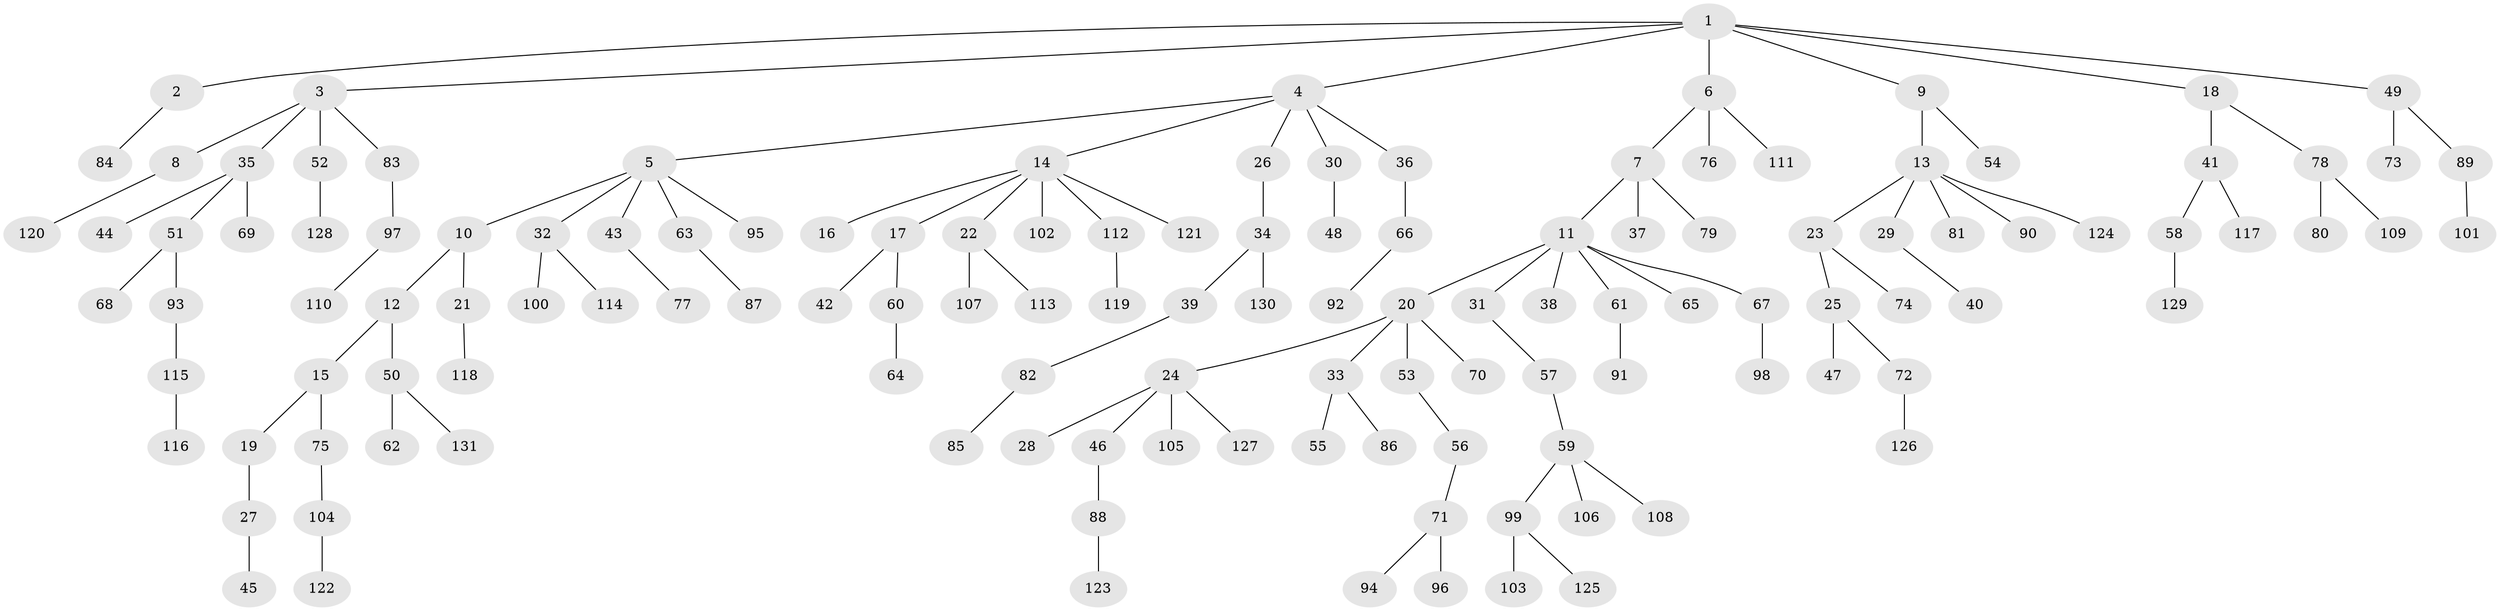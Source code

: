 // coarse degree distribution, {10: 0.02247191011235955, 1: 0.550561797752809, 6: 0.033707865168539325, 3: 0.1348314606741573, 4: 0.02247191011235955, 5: 0.011235955056179775, 2: 0.2247191011235955}
// Generated by graph-tools (version 1.1) at 2025/42/03/06/25 10:42:04]
// undirected, 131 vertices, 130 edges
graph export_dot {
graph [start="1"]
  node [color=gray90,style=filled];
  1;
  2;
  3;
  4;
  5;
  6;
  7;
  8;
  9;
  10;
  11;
  12;
  13;
  14;
  15;
  16;
  17;
  18;
  19;
  20;
  21;
  22;
  23;
  24;
  25;
  26;
  27;
  28;
  29;
  30;
  31;
  32;
  33;
  34;
  35;
  36;
  37;
  38;
  39;
  40;
  41;
  42;
  43;
  44;
  45;
  46;
  47;
  48;
  49;
  50;
  51;
  52;
  53;
  54;
  55;
  56;
  57;
  58;
  59;
  60;
  61;
  62;
  63;
  64;
  65;
  66;
  67;
  68;
  69;
  70;
  71;
  72;
  73;
  74;
  75;
  76;
  77;
  78;
  79;
  80;
  81;
  82;
  83;
  84;
  85;
  86;
  87;
  88;
  89;
  90;
  91;
  92;
  93;
  94;
  95;
  96;
  97;
  98;
  99;
  100;
  101;
  102;
  103;
  104;
  105;
  106;
  107;
  108;
  109;
  110;
  111;
  112;
  113;
  114;
  115;
  116;
  117;
  118;
  119;
  120;
  121;
  122;
  123;
  124;
  125;
  126;
  127;
  128;
  129;
  130;
  131;
  1 -- 2;
  1 -- 3;
  1 -- 4;
  1 -- 6;
  1 -- 9;
  1 -- 18;
  1 -- 49;
  2 -- 84;
  3 -- 8;
  3 -- 35;
  3 -- 52;
  3 -- 83;
  4 -- 5;
  4 -- 14;
  4 -- 26;
  4 -- 30;
  4 -- 36;
  5 -- 10;
  5 -- 32;
  5 -- 43;
  5 -- 63;
  5 -- 95;
  6 -- 7;
  6 -- 76;
  6 -- 111;
  7 -- 11;
  7 -- 37;
  7 -- 79;
  8 -- 120;
  9 -- 13;
  9 -- 54;
  10 -- 12;
  10 -- 21;
  11 -- 20;
  11 -- 31;
  11 -- 38;
  11 -- 61;
  11 -- 65;
  11 -- 67;
  12 -- 15;
  12 -- 50;
  13 -- 23;
  13 -- 29;
  13 -- 81;
  13 -- 90;
  13 -- 124;
  14 -- 16;
  14 -- 17;
  14 -- 22;
  14 -- 102;
  14 -- 112;
  14 -- 121;
  15 -- 19;
  15 -- 75;
  17 -- 42;
  17 -- 60;
  18 -- 41;
  18 -- 78;
  19 -- 27;
  20 -- 24;
  20 -- 33;
  20 -- 53;
  20 -- 70;
  21 -- 118;
  22 -- 107;
  22 -- 113;
  23 -- 25;
  23 -- 74;
  24 -- 28;
  24 -- 46;
  24 -- 105;
  24 -- 127;
  25 -- 47;
  25 -- 72;
  26 -- 34;
  27 -- 45;
  29 -- 40;
  30 -- 48;
  31 -- 57;
  32 -- 100;
  32 -- 114;
  33 -- 55;
  33 -- 86;
  34 -- 39;
  34 -- 130;
  35 -- 44;
  35 -- 51;
  35 -- 69;
  36 -- 66;
  39 -- 82;
  41 -- 58;
  41 -- 117;
  43 -- 77;
  46 -- 88;
  49 -- 73;
  49 -- 89;
  50 -- 62;
  50 -- 131;
  51 -- 68;
  51 -- 93;
  52 -- 128;
  53 -- 56;
  56 -- 71;
  57 -- 59;
  58 -- 129;
  59 -- 99;
  59 -- 106;
  59 -- 108;
  60 -- 64;
  61 -- 91;
  63 -- 87;
  66 -- 92;
  67 -- 98;
  71 -- 94;
  71 -- 96;
  72 -- 126;
  75 -- 104;
  78 -- 80;
  78 -- 109;
  82 -- 85;
  83 -- 97;
  88 -- 123;
  89 -- 101;
  93 -- 115;
  97 -- 110;
  99 -- 103;
  99 -- 125;
  104 -- 122;
  112 -- 119;
  115 -- 116;
}
